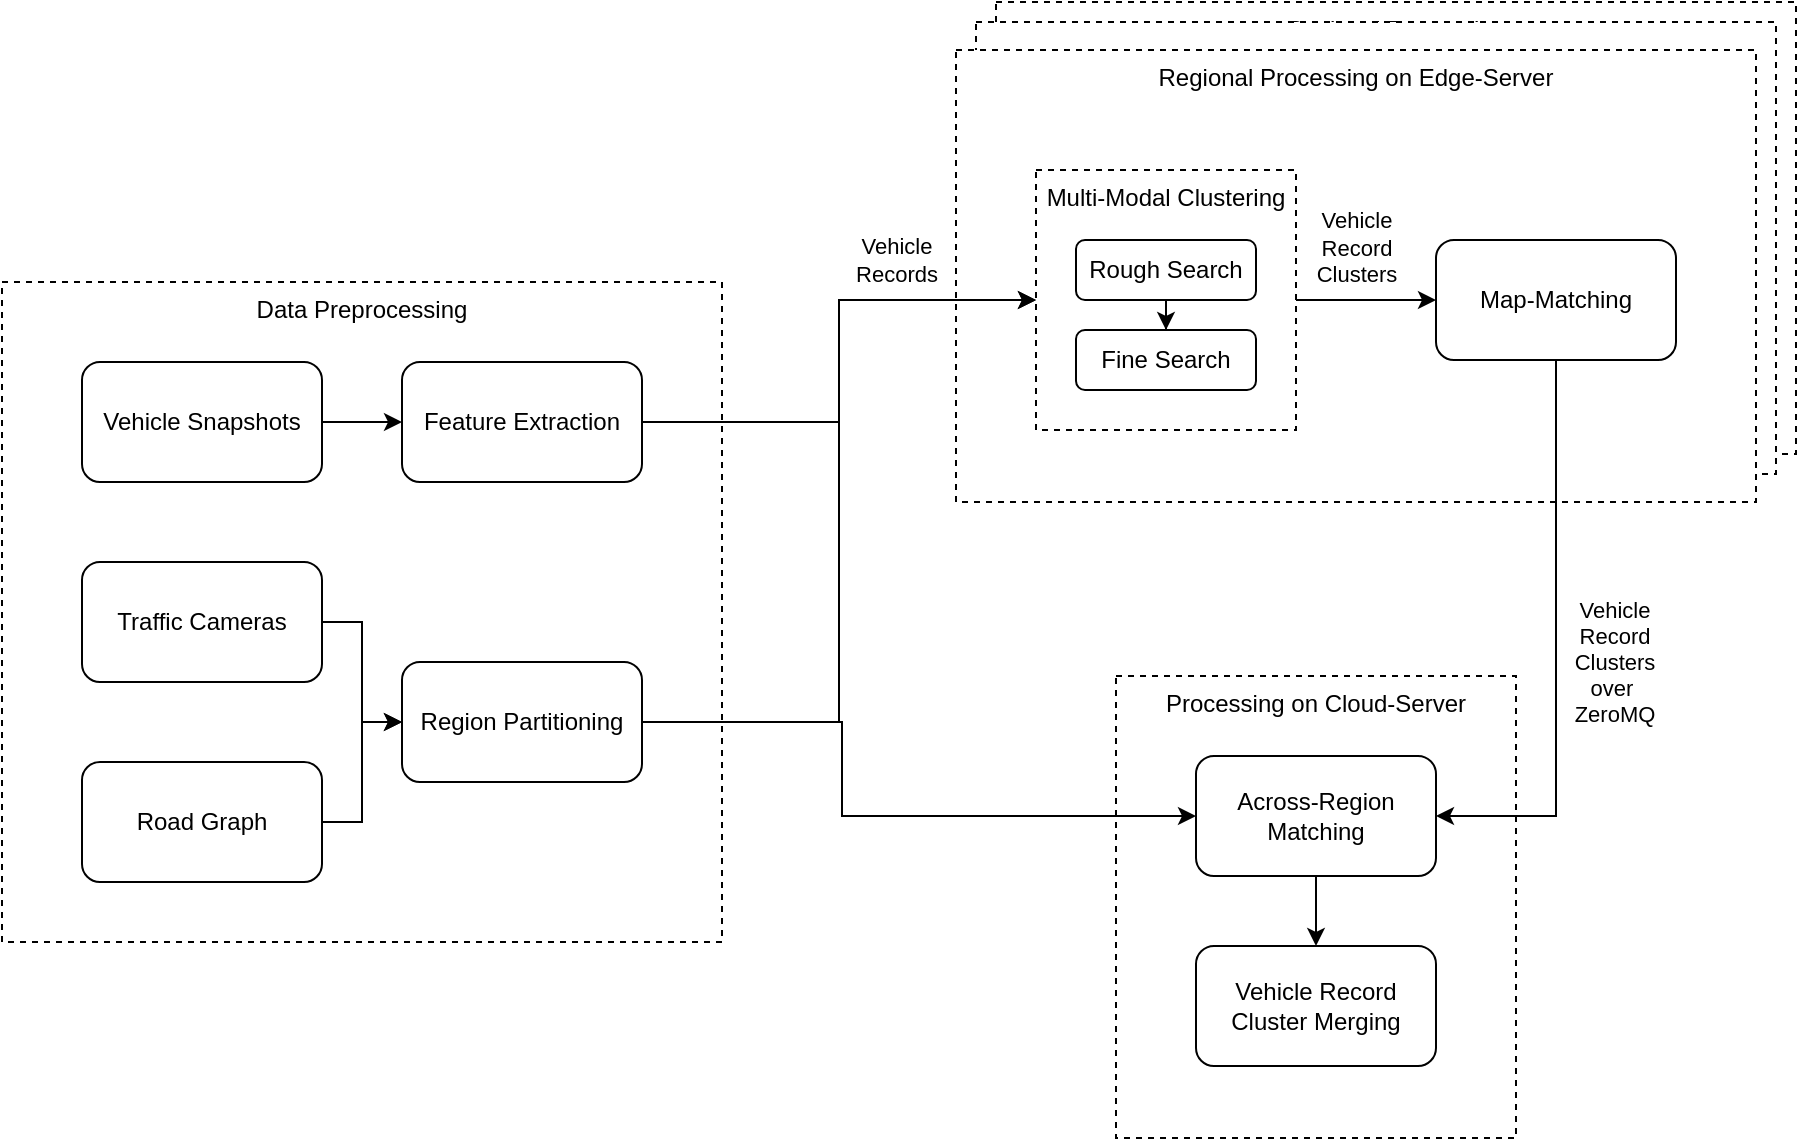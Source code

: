 <mxfile version="27.1.3">
  <diagram name="Page-1" id="UTIDOGDJrQeoB9YpMR3A">
    <mxGraphModel dx="1425" dy="751" grid="1" gridSize="10" guides="1" tooltips="1" connect="1" arrows="1" fold="1" page="1" pageScale="1" pageWidth="850" pageHeight="1100" math="0" shadow="0">
      <root>
        <mxCell id="0" />
        <mxCell id="1" parent="0" />
        <mxCell id="n4D9--4kgp9LNXjerOY5-19" value="Processing on Cloud-Server" style="rounded=0;whiteSpace=wrap;html=1;dashed=1;align=center;labelPosition=center;verticalLabelPosition=middle;verticalAlign=top;" vertex="1" parent="1">
          <mxGeometry x="647" y="477" width="200" height="231" as="geometry" />
        </mxCell>
        <mxCell id="n4D9--4kgp9LNXjerOY5-12" value="Regional Processing" style="rounded=0;whiteSpace=wrap;html=1;verticalAlign=top;dashed=1;" vertex="1" parent="1">
          <mxGeometry x="587" y="140" width="400" height="226" as="geometry" />
        </mxCell>
        <mxCell id="n4D9--4kgp9LNXjerOY5-9" value="" style="rounded=0;whiteSpace=wrap;html=1;verticalAlign=top;dashed=1;" vertex="1" parent="1">
          <mxGeometry x="577" y="150" width="400" height="226" as="geometry" />
        </mxCell>
        <mxCell id="n4D9--4kgp9LNXjerOY5-5" value="Regional Processing on Edge-Server" style="rounded=0;whiteSpace=wrap;html=1;verticalAlign=top;dashed=1;" vertex="1" parent="1">
          <mxGeometry x="567" y="164" width="400" height="226" as="geometry" />
        </mxCell>
        <mxCell id="j88k93eBKVXcm9sNCGts-28" style="edgeStyle=orthogonalEdgeStyle;rounded=0;orthogonalLoop=1;jettySize=auto;html=1;entryX=0;entryY=0.5;entryDx=0;entryDy=0;" parent="1" source="j88k93eBKVXcm9sNCGts-26" target="j88k93eBKVXcm9sNCGts-27" edge="1">
          <mxGeometry relative="1" as="geometry" />
        </mxCell>
        <mxCell id="j88k93eBKVXcm9sNCGts-29" value="&lt;div&gt;Vehicle&lt;/div&gt;&lt;div&gt;Record&lt;/div&gt;&lt;div&gt;Clusters&lt;/div&gt;" style="edgeLabel;html=1;align=center;verticalAlign=bottom;resizable=0;points=[];" parent="j88k93eBKVXcm9sNCGts-28" vertex="1" connectable="0">
          <mxGeometry x="0.04" y="2" relative="1" as="geometry">
            <mxPoint x="-7" y="-3" as="offset" />
          </mxGeometry>
        </mxCell>
        <mxCell id="j88k93eBKVXcm9sNCGts-26" value="Multi-Modal Clustering" style="whiteSpace=wrap;html=1;aspect=fixed;labelPosition=center;verticalLabelPosition=middle;align=center;verticalAlign=top;dashed=1;" parent="1" vertex="1">
          <mxGeometry x="607" y="224" width="130" height="130" as="geometry" />
        </mxCell>
        <mxCell id="j88k93eBKVXcm9sNCGts-10" value="Data Preprocessing" style="rounded=0;whiteSpace=wrap;html=1;dashed=1;align=center;labelPosition=center;verticalLabelPosition=middle;verticalAlign=top;" parent="1" vertex="1">
          <mxGeometry x="90" y="280" width="360" height="330" as="geometry" />
        </mxCell>
        <mxCell id="j88k93eBKVXcm9sNCGts-9" style="edgeStyle=orthogonalEdgeStyle;rounded=0;orthogonalLoop=1;jettySize=auto;html=1;" parent="1" source="j88k93eBKVXcm9sNCGts-1" target="j88k93eBKVXcm9sNCGts-8" edge="1">
          <mxGeometry relative="1" as="geometry" />
        </mxCell>
        <mxCell id="j88k93eBKVXcm9sNCGts-1" value="&lt;div&gt;Vehicle Snapshots&lt;/div&gt;" style="rounded=1;whiteSpace=wrap;html=1;" parent="1" vertex="1">
          <mxGeometry x="130" y="320" width="120" height="60" as="geometry" />
        </mxCell>
        <mxCell id="j88k93eBKVXcm9sNCGts-6" style="edgeStyle=orthogonalEdgeStyle;rounded=0;orthogonalLoop=1;jettySize=auto;html=1;" parent="1" source="j88k93eBKVXcm9sNCGts-2" target="j88k93eBKVXcm9sNCGts-4" edge="1">
          <mxGeometry relative="1" as="geometry" />
        </mxCell>
        <mxCell id="j88k93eBKVXcm9sNCGts-2" value="&lt;div&gt;Traffic Cameras&lt;/div&gt;" style="rounded=1;whiteSpace=wrap;html=1;" parent="1" vertex="1">
          <mxGeometry x="130" y="420" width="120" height="60" as="geometry" />
        </mxCell>
        <mxCell id="j88k93eBKVXcm9sNCGts-7" style="edgeStyle=orthogonalEdgeStyle;rounded=0;orthogonalLoop=1;jettySize=auto;html=1;" parent="1" source="j88k93eBKVXcm9sNCGts-3" target="j88k93eBKVXcm9sNCGts-4" edge="1">
          <mxGeometry relative="1" as="geometry" />
        </mxCell>
        <mxCell id="j88k93eBKVXcm9sNCGts-3" value="&lt;div&gt;Road Graph&lt;/div&gt;" style="rounded=1;whiteSpace=wrap;html=1;" parent="1" vertex="1">
          <mxGeometry x="130" y="520" width="120" height="60" as="geometry" />
        </mxCell>
        <mxCell id="n4D9--4kgp9LNXjerOY5-3" style="edgeStyle=orthogonalEdgeStyle;rounded=0;orthogonalLoop=1;jettySize=auto;html=1;entryX=0;entryY=0.5;entryDx=0;entryDy=0;" edge="1" parent="1" source="j88k93eBKVXcm9sNCGts-4" target="j88k93eBKVXcm9sNCGts-26">
          <mxGeometry relative="1" as="geometry" />
        </mxCell>
        <mxCell id="n4D9--4kgp9LNXjerOY5-30" style="edgeStyle=orthogonalEdgeStyle;rounded=0;orthogonalLoop=1;jettySize=auto;html=1;entryX=0;entryY=0.5;entryDx=0;entryDy=0;" edge="1" parent="1">
          <mxGeometry relative="1" as="geometry">
            <mxPoint x="410" y="500.034" as="sourcePoint" />
            <mxPoint x="687" y="547" as="targetPoint" />
            <Array as="points">
              <mxPoint x="510" y="500" />
              <mxPoint x="510" y="547" />
            </Array>
          </mxGeometry>
        </mxCell>
        <mxCell id="j88k93eBKVXcm9sNCGts-4" value="Region Partitioning" style="rounded=1;whiteSpace=wrap;html=1;" parent="1" vertex="1">
          <mxGeometry x="290" y="470" width="120" height="60" as="geometry" />
        </mxCell>
        <mxCell id="n4D9--4kgp9LNXjerOY5-1" style="edgeStyle=orthogonalEdgeStyle;rounded=0;orthogonalLoop=1;jettySize=auto;html=1;" edge="1" parent="1" source="j88k93eBKVXcm9sNCGts-8" target="j88k93eBKVXcm9sNCGts-26">
          <mxGeometry relative="1" as="geometry" />
        </mxCell>
        <mxCell id="n4D9--4kgp9LNXjerOY5-4" value="&lt;div&gt;Vehicle&lt;/div&gt;&lt;div&gt;Records&lt;/div&gt;" style="edgeLabel;html=1;align=center;verticalAlign=middle;resizable=0;points=[];" vertex="1" connectable="0" parent="n4D9--4kgp9LNXjerOY5-1">
          <mxGeometry x="0.436" y="-2" relative="1" as="geometry">
            <mxPoint x="3" y="-22" as="offset" />
          </mxGeometry>
        </mxCell>
        <mxCell id="j88k93eBKVXcm9sNCGts-8" value="Feature Extraction" style="rounded=1;whiteSpace=wrap;html=1;" parent="1" vertex="1">
          <mxGeometry x="290" y="320" width="120" height="60" as="geometry" />
        </mxCell>
        <mxCell id="n4D9--4kgp9LNXjerOY5-29" style="edgeStyle=orthogonalEdgeStyle;rounded=0;orthogonalLoop=1;jettySize=auto;html=1;" edge="1" parent="1" source="j88k93eBKVXcm9sNCGts-13" target="j88k93eBKVXcm9sNCGts-15">
          <mxGeometry relative="1" as="geometry" />
        </mxCell>
        <mxCell id="j88k93eBKVXcm9sNCGts-13" value="Rough Search" style="rounded=1;whiteSpace=wrap;html=1;" parent="1" vertex="1">
          <mxGeometry x="627" y="259" width="90" height="30" as="geometry" />
        </mxCell>
        <mxCell id="j88k93eBKVXcm9sNCGts-15" value="Fine Search" style="rounded=1;whiteSpace=wrap;html=1;" parent="1" vertex="1">
          <mxGeometry x="627" y="304" width="90" height="30" as="geometry" />
        </mxCell>
        <mxCell id="n4D9--4kgp9LNXjerOY5-31" style="edgeStyle=orthogonalEdgeStyle;rounded=0;orthogonalLoop=1;jettySize=auto;html=1;entryX=1;entryY=0.5;entryDx=0;entryDy=0;" edge="1" parent="1" source="j88k93eBKVXcm9sNCGts-27" target="n4D9--4kgp9LNXjerOY5-24">
          <mxGeometry relative="1" as="geometry" />
        </mxCell>
        <mxCell id="n4D9--4kgp9LNXjerOY5-32" value="&lt;div&gt;Vehicle&lt;/div&gt;&lt;div&gt;Record&lt;/div&gt;&lt;div&gt;Clusters&lt;/div&gt;&lt;div&gt;over&amp;nbsp;&lt;/div&gt;&lt;div&gt;ZeroMQ&lt;/div&gt;" style="edgeLabel;html=1;align=center;verticalAlign=middle;resizable=0;points=[];" vertex="1" connectable="0" parent="n4D9--4kgp9LNXjerOY5-31">
          <mxGeometry x="0.148" relative="1" as="geometry">
            <mxPoint x="29" y="-15" as="offset" />
          </mxGeometry>
        </mxCell>
        <mxCell id="j88k93eBKVXcm9sNCGts-27" value="Map-Matching" style="rounded=1;whiteSpace=wrap;html=1;" parent="1" vertex="1">
          <mxGeometry x="807" y="259" width="120" height="60" as="geometry" />
        </mxCell>
        <mxCell id="n4D9--4kgp9LNXjerOY5-28" value="" style="edgeStyle=orthogonalEdgeStyle;rounded=0;orthogonalLoop=1;jettySize=auto;html=1;" edge="1" parent="1" source="n4D9--4kgp9LNXjerOY5-24" target="n4D9--4kgp9LNXjerOY5-25">
          <mxGeometry relative="1" as="geometry" />
        </mxCell>
        <mxCell id="n4D9--4kgp9LNXjerOY5-24" value="Across-Region Matching" style="rounded=1;whiteSpace=wrap;html=1;" vertex="1" parent="1">
          <mxGeometry x="687" y="517" width="120" height="60" as="geometry" />
        </mxCell>
        <mxCell id="n4D9--4kgp9LNXjerOY5-25" value="Vehicle Record Cluster Merging" style="rounded=1;whiteSpace=wrap;html=1;" vertex="1" parent="1">
          <mxGeometry x="687" y="612" width="120" height="60" as="geometry" />
        </mxCell>
      </root>
    </mxGraphModel>
  </diagram>
</mxfile>
